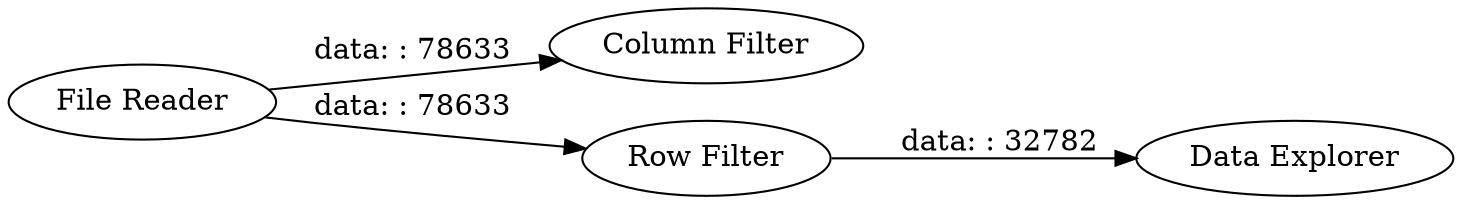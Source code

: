digraph {
	"477373719557376318_9" [label="Column Filter"]
	"477373719557376318_3" [label="File Reader"]
	"477373719557376318_8" [label="Row Filter"]
	"477373719557376318_10" [label="Data Explorer"]
	"477373719557376318_3" -> "477373719557376318_8" [label="data: : 78633"]
	"477373719557376318_8" -> "477373719557376318_10" [label="data: : 32782"]
	"477373719557376318_3" -> "477373719557376318_9" [label="data: : 78633"]
	rankdir=LR
}
